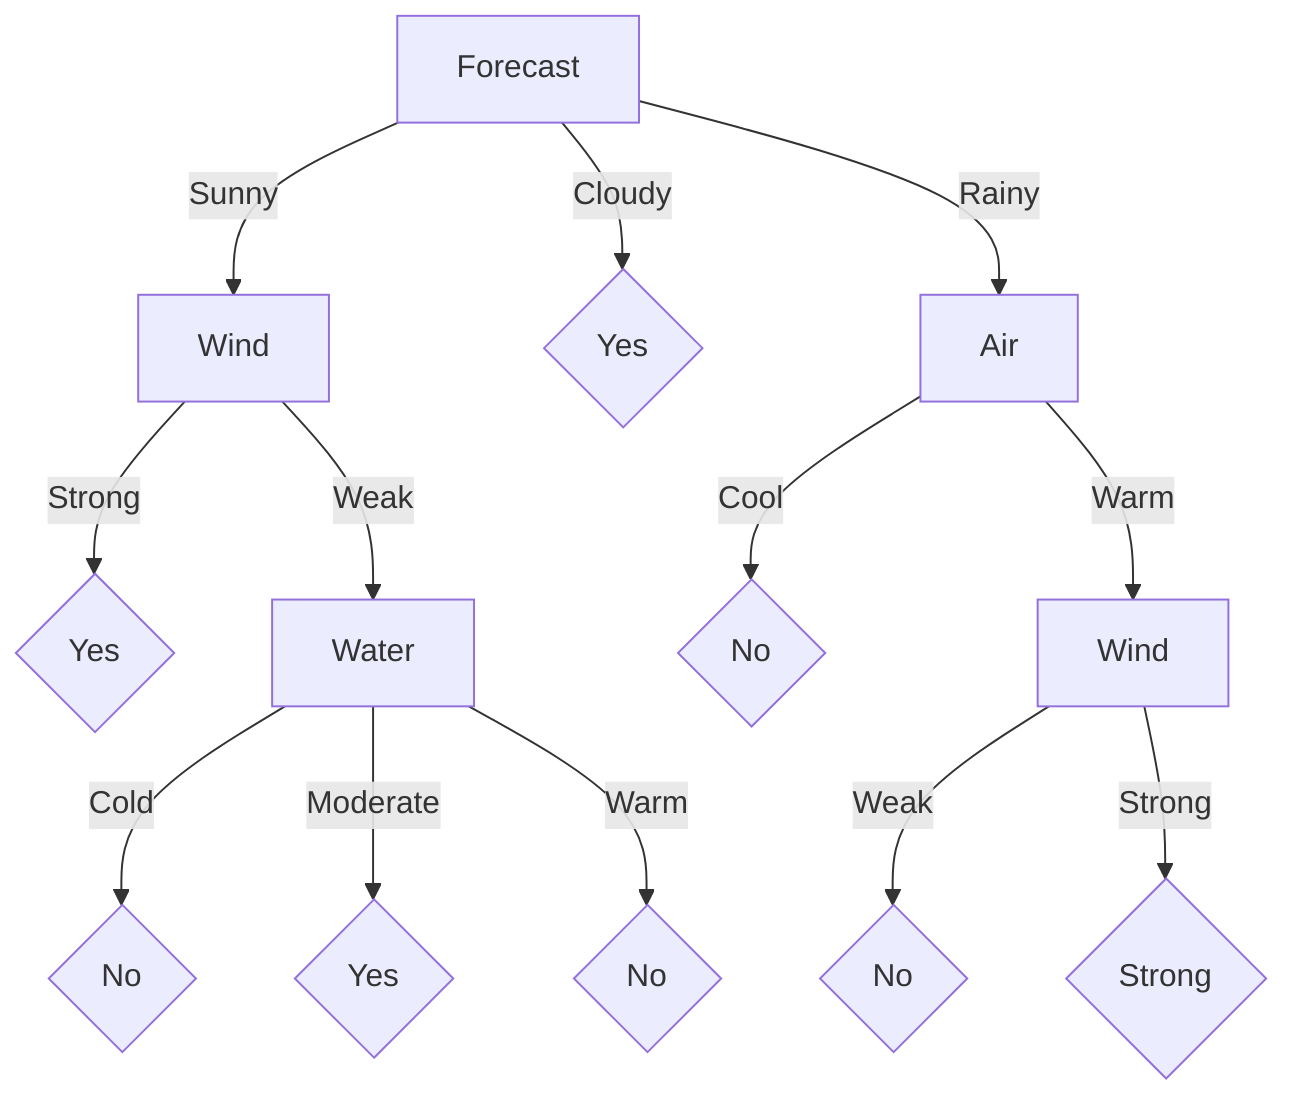 graph TD
A[Forecast] -->|Sunny| B[Wind]
A-->|Cloudy| C{Yes}
A-->|Rainy| D[Air]

B-->|Strong| E{Yes}
B-->|Weak| F[Water]

F-->|Cold| G{No}
F-->|Moderate| H{Yes}
F-->|Warm| I{No}

D-->|Cool| J{No}
D--> |Warm| K[Wind]

K--> |Weak| L{No}
K--> |Strong| M{Strong}